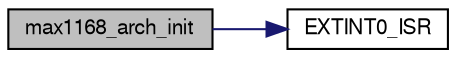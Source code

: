 digraph "max1168_arch_init"
{
  edge [fontname="FreeSans",fontsize="10",labelfontname="FreeSans",labelfontsize="10"];
  node [fontname="FreeSans",fontsize="10",shape=record];
  rankdir="LR";
  Node1 [label="max1168_arch_init",height=0.2,width=0.4,color="black", fillcolor="grey75", style="filled", fontcolor="black"];
  Node1 -> Node2 [color="midnightblue",fontsize="10",style="solid",fontname="FreeSans"];
  Node2 [label="EXTINT0_ISR",height=0.2,width=0.4,color="black", fillcolor="white", style="filled",URL="$lpc21_2peripherals_2max1168__arch_8c.html#ab3a8b665f5a12cd2487f4e3aa86046b7"];
}
